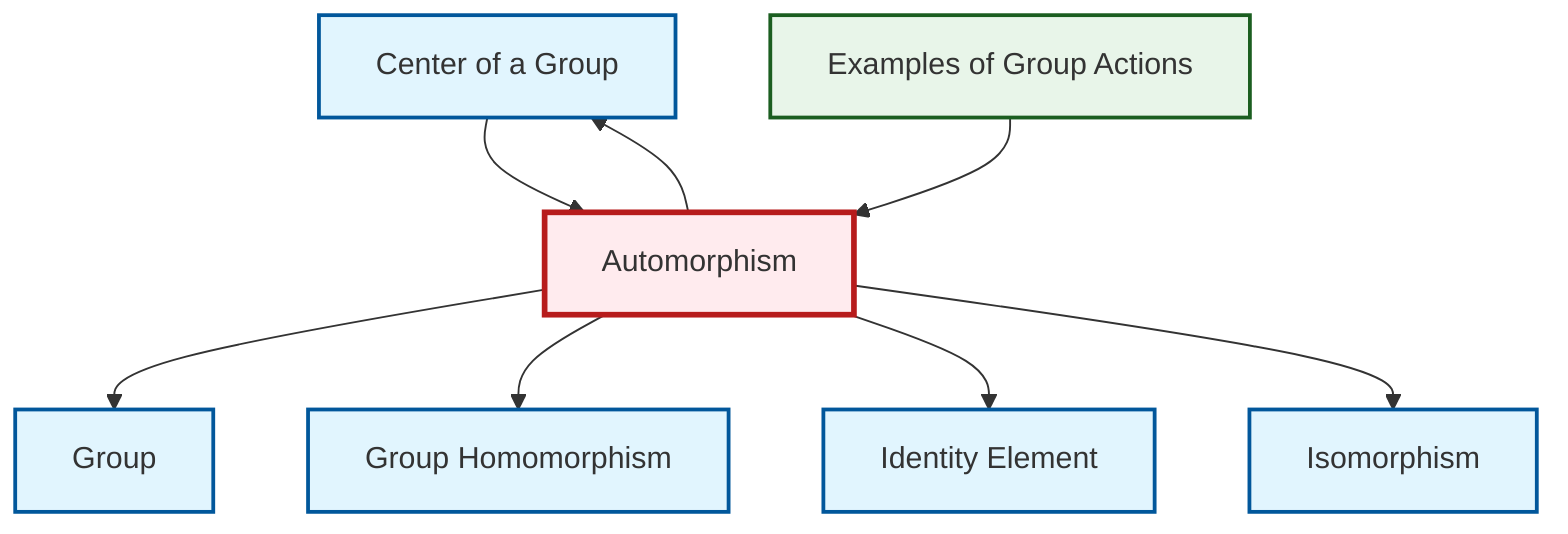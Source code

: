 graph TD
    classDef definition fill:#e1f5fe,stroke:#01579b,stroke-width:2px
    classDef theorem fill:#f3e5f5,stroke:#4a148c,stroke-width:2px
    classDef axiom fill:#fff3e0,stroke:#e65100,stroke-width:2px
    classDef example fill:#e8f5e9,stroke:#1b5e20,stroke-width:2px
    classDef current fill:#ffebee,stroke:#b71c1c,stroke-width:3px
    def-center-of-group["Center of a Group"]:::definition
    ex-group-action-examples["Examples of Group Actions"]:::example
    def-group["Group"]:::definition
    def-isomorphism["Isomorphism"]:::definition
    def-automorphism["Automorphism"]:::definition
    def-identity-element["Identity Element"]:::definition
    def-homomorphism["Group Homomorphism"]:::definition
    def-automorphism --> def-group
    def-center-of-group --> def-automorphism
    def-automorphism --> def-homomorphism
    def-automorphism --> def-identity-element
    ex-group-action-examples --> def-automorphism
    def-automorphism --> def-isomorphism
    def-automorphism --> def-center-of-group
    class def-automorphism current